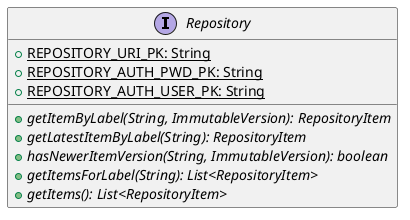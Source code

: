 @startuml

    interface Repository [[Repository.html]] {
        {static} +REPOSITORY_URI_PK: String
        {static} +REPOSITORY_AUTH_PWD_PK: String
        {static} +REPOSITORY_AUTH_USER_PK: String
        {abstract} +getItemByLabel(String, ImmutableVersion): RepositoryItem
        {abstract} +getLatestItemByLabel(String): RepositoryItem
        {abstract} +hasNewerItemVersion(String, ImmutableVersion): boolean
        {abstract} +getItemsForLabel(String): List<RepositoryItem>
        {abstract} +getItems(): List<RepositoryItem>
    }

@enduml
